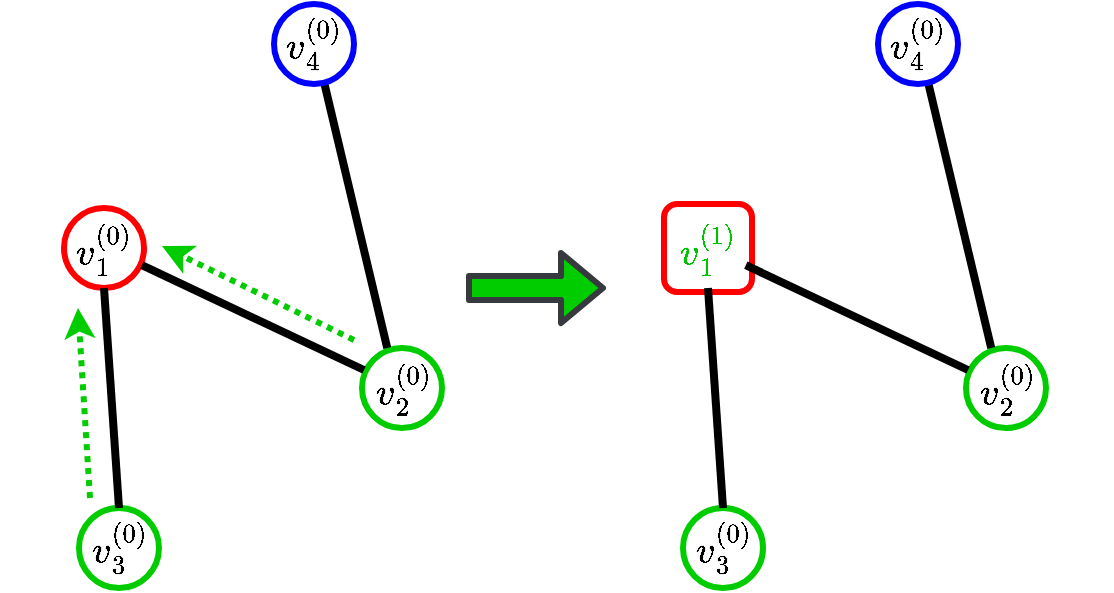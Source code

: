 <mxfile version="14.7.3" type="github">
  <diagram id="-FtAHJ9P-sdp3zE0JT75" name="Page-1">
    <mxGraphModel dx="946" dy="557" grid="1" gridSize="10" guides="1" tooltips="1" connect="1" arrows="1" fold="1" page="1" pageScale="1" pageWidth="827" pageHeight="1169" math="1" shadow="0">
      <root>
        <mxCell id="0" />
        <mxCell id="1" parent="0" />
        <mxCell id="bW7ixlYIFdWu32P9vIe1-19" value="" style="whiteSpace=wrap;html=1;aspect=fixed;strokeWidth=3;rounded=1;glass=0;fillColor=none;strokeColor=#FF0000;" parent="1" vertex="1">
          <mxGeometry x="500" y="148" width="44" height="44" as="geometry" />
        </mxCell>
        <mxCell id="G8CmpLTG7PezTTNGbJjP-2" value="" style="ellipse;whiteSpace=wrap;html=1;aspect=fixed;fillColor=none;strokeWidth=3;strokeColor=#00CC00;" parent="1" vertex="1">
          <mxGeometry x="349" y="220" width="40" height="40" as="geometry" />
        </mxCell>
        <mxCell id="G8CmpLTG7PezTTNGbJjP-1" value="$$v_2^{(0)}$$" style="text;html=1;fillColor=none;align=center;verticalAlign=middle;whiteSpace=wrap;rounded=0;fontStyle=1;fontSize=16;strokeWidth=4;" parent="1" vertex="1">
          <mxGeometry x="357.5" y="230" width="25" height="20" as="geometry" />
        </mxCell>
        <mxCell id="G8CmpLTG7PezTTNGbJjP-11" value="" style="ellipse;whiteSpace=wrap;html=1;aspect=fixed;fillColor=none;strokeWidth=3;strokeColor=#00CC00;" parent="1" vertex="1">
          <mxGeometry x="207.5" y="300" width="40" height="40" as="geometry" />
        </mxCell>
        <mxCell id="svUJg7d3blPPpCR50bcF-1" value="" style="ellipse;whiteSpace=wrap;html=1;aspect=fixed;fillColor=none;strokeWidth=3;strokeColor=#FF0000;" parent="1" vertex="1">
          <mxGeometry x="200" y="150" width="40" height="40" as="geometry" />
        </mxCell>
        <mxCell id="svUJg7d3blPPpCR50bcF-3" value="" style="endArrow=none;html=1;strokeWidth=4;entryX=0.022;entryY=0.263;entryDx=0;entryDy=0;entryPerimeter=0;exitX=0.973;exitY=0.715;exitDx=0;exitDy=0;exitPerimeter=0;" parent="1" source="svUJg7d3blPPpCR50bcF-1" target="G8CmpLTG7PezTTNGbJjP-2" edge="1">
          <mxGeometry width="50" height="50" relative="1" as="geometry">
            <mxPoint x="240" y="180" as="sourcePoint" />
            <mxPoint x="350" y="230" as="targetPoint" />
            <Array as="points">
              <mxPoint x="350" y="231" />
            </Array>
          </mxGeometry>
        </mxCell>
        <mxCell id="svUJg7d3blPPpCR50bcF-4" value="$$v_1^{(0)}$$" style="text;html=1;fillColor=none;align=center;verticalAlign=middle;whiteSpace=wrap;rounded=0;fontStyle=1;fontSize=16;strokeWidth=4;" parent="1" vertex="1">
          <mxGeometry x="207.5" y="160" width="25" height="20" as="geometry" />
        </mxCell>
        <mxCell id="G8CmpLTG7PezTTNGbJjP-7" value="" style="endArrow=none;html=1;fontSize=16;strokeWidth=4;entryX=0.5;entryY=1;entryDx=0;entryDy=0;exitX=0.5;exitY=0;exitDx=0;exitDy=0;" parent="1" source="G8CmpLTG7PezTTNGbJjP-11" target="svUJg7d3blPPpCR50bcF-1" edge="1">
          <mxGeometry width="50" height="50" relative="1" as="geometry">
            <mxPoint x="227.3" y="270" as="sourcePoint" />
            <mxPoint x="227.3" y="200" as="targetPoint" />
          </mxGeometry>
        </mxCell>
        <mxCell id="G8CmpLTG7PezTTNGbJjP-10" value="$$v_3^{(0)}$$" style="text;html=1;fillColor=none;align=center;verticalAlign=middle;whiteSpace=wrap;rounded=0;fontStyle=1;fontSize=16;strokeWidth=4;" parent="1" vertex="1">
          <mxGeometry x="216" y="310" width="25" height="20" as="geometry" />
        </mxCell>
        <mxCell id="bW7ixlYIFdWu32P9vIe1-1" value="" style="endArrow=none;html=1;strokeWidth=4;entryX=0.022;entryY=0.263;entryDx=0;entryDy=0;entryPerimeter=0;" parent="1" edge="1">
          <mxGeometry width="50" height="50" relative="1" as="geometry">
            <mxPoint x="330" y="87" as="sourcePoint" />
            <mxPoint x="361.5" y="219.52" as="targetPoint" />
            <Array as="points">
              <mxPoint x="361.62" y="220" />
            </Array>
          </mxGeometry>
        </mxCell>
        <mxCell id="bW7ixlYIFdWu32P9vIe1-2" value="" style="ellipse;whiteSpace=wrap;html=1;aspect=fixed;fillColor=none;strokeWidth=3;strokeColor=#0000FF;" parent="1" vertex="1">
          <mxGeometry x="305" y="48" width="40" height="40" as="geometry" />
        </mxCell>
        <mxCell id="bW7ixlYIFdWu32P9vIe1-3" value="$$v_4^{(0)}$$" style="text;html=1;fillColor=none;align=center;verticalAlign=middle;whiteSpace=wrap;rounded=0;fontStyle=1;fontSize=16;strokeWidth=4;" parent="1" vertex="1">
          <mxGeometry x="312.5" y="58" width="25" height="20" as="geometry" />
        </mxCell>
        <mxCell id="bW7ixlYIFdWu32P9vIe1-4" value="" style="endArrow=classic;html=1;strokeWidth=3;dashed=1;dashPattern=1 1;strokeColor=#00CC00;" parent="1" edge="1">
          <mxGeometry width="50" height="50" relative="1" as="geometry">
            <mxPoint x="213" y="295" as="sourcePoint" />
            <mxPoint x="207" y="200" as="targetPoint" />
          </mxGeometry>
        </mxCell>
        <mxCell id="bW7ixlYIFdWu32P9vIe1-5" value="" style="endArrow=classic;html=1;strokeWidth=3;dashed=1;dashPattern=1 1;strokeColor=#00CC00;" parent="1" edge="1">
          <mxGeometry width="50" height="50" relative="1" as="geometry">
            <mxPoint x="345" y="216" as="sourcePoint" />
            <mxPoint x="249" y="169" as="targetPoint" />
          </mxGeometry>
        </mxCell>
        <mxCell id="bW7ixlYIFdWu32P9vIe1-6" value="" style="ellipse;whiteSpace=wrap;html=1;aspect=fixed;fillColor=none;strokeWidth=3;strokeColor=#00CC00;" parent="1" vertex="1">
          <mxGeometry x="651" y="220" width="40" height="40" as="geometry" />
        </mxCell>
        <mxCell id="bW7ixlYIFdWu32P9vIe1-7" value="$$v_2^{(0)}$$" style="text;html=1;fillColor=none;align=center;verticalAlign=middle;whiteSpace=wrap;rounded=0;fontStyle=1;fontSize=16;strokeWidth=4;" parent="1" vertex="1">
          <mxGeometry x="659.5" y="230" width="25" height="20" as="geometry" />
        </mxCell>
        <mxCell id="bW7ixlYIFdWu32P9vIe1-8" value="" style="ellipse;whiteSpace=wrap;html=1;aspect=fixed;fillColor=none;strokeWidth=3;strokeColor=#00CC00;" parent="1" vertex="1">
          <mxGeometry x="509.5" y="300" width="40" height="40" as="geometry" />
        </mxCell>
        <mxCell id="bW7ixlYIFdWu32P9vIe1-10" value="" style="endArrow=none;html=1;strokeWidth=4;entryX=0.022;entryY=0.263;entryDx=0;entryDy=0;entryPerimeter=0;exitX=0.973;exitY=0.715;exitDx=0;exitDy=0;exitPerimeter=0;" parent="1" target="bW7ixlYIFdWu32P9vIe1-6" edge="1">
          <mxGeometry width="50" height="50" relative="1" as="geometry">
            <mxPoint x="540.92" y="178.6" as="sourcePoint" />
            <mxPoint x="652" y="230" as="targetPoint" />
            <Array as="points">
              <mxPoint x="652" y="231" />
            </Array>
          </mxGeometry>
        </mxCell>
        <mxCell id="bW7ixlYIFdWu32P9vIe1-11" value="&lt;font color=&quot;#00c200&quot;&gt;$$v_1^{(1)}$$&lt;/font&gt;" style="text;html=1;fillColor=none;align=center;verticalAlign=middle;whiteSpace=wrap;rounded=0;fontStyle=1;fontSize=16;strokeWidth=4;" parent="1" vertex="1">
          <mxGeometry x="509.5" y="160" width="25" height="20" as="geometry" />
        </mxCell>
        <mxCell id="bW7ixlYIFdWu32P9vIe1-12" value="" style="endArrow=none;html=1;fontSize=16;strokeWidth=4;entryX=0.5;entryY=1;entryDx=0;entryDy=0;exitX=0.5;exitY=0;exitDx=0;exitDy=0;" parent="1" source="bW7ixlYIFdWu32P9vIe1-8" edge="1">
          <mxGeometry width="50" height="50" relative="1" as="geometry">
            <mxPoint x="529.3" y="270" as="sourcePoint" />
            <mxPoint x="522" y="190" as="targetPoint" />
          </mxGeometry>
        </mxCell>
        <mxCell id="bW7ixlYIFdWu32P9vIe1-13" value="$$v_3^{(0)}$$" style="text;html=1;fillColor=none;align=center;verticalAlign=middle;whiteSpace=wrap;rounded=0;fontStyle=1;fontSize=16;strokeWidth=4;" parent="1" vertex="1">
          <mxGeometry x="518" y="310" width="25" height="20" as="geometry" />
        </mxCell>
        <mxCell id="bW7ixlYIFdWu32P9vIe1-14" value="" style="endArrow=none;html=1;strokeWidth=4;entryX=0.022;entryY=0.263;entryDx=0;entryDy=0;entryPerimeter=0;" parent="1" edge="1">
          <mxGeometry width="50" height="50" relative="1" as="geometry">
            <mxPoint x="632.0" y="87.0" as="sourcePoint" />
            <mxPoint x="663.5" y="219.52" as="targetPoint" />
            <Array as="points">
              <mxPoint x="663.62" y="220" />
            </Array>
          </mxGeometry>
        </mxCell>
        <mxCell id="bW7ixlYIFdWu32P9vIe1-15" value="" style="ellipse;whiteSpace=wrap;html=1;aspect=fixed;fillColor=none;strokeWidth=3;strokeColor=#0000FF;" parent="1" vertex="1">
          <mxGeometry x="607" y="48" width="40" height="40" as="geometry" />
        </mxCell>
        <mxCell id="bW7ixlYIFdWu32P9vIe1-16" value="$$v_4^{(0)}$$" style="text;html=1;fillColor=none;align=center;verticalAlign=middle;whiteSpace=wrap;rounded=0;fontStyle=1;fontSize=16;strokeWidth=4;" parent="1" vertex="1">
          <mxGeometry x="614.5" y="58" width="25" height="20" as="geometry" />
        </mxCell>
        <mxCell id="CqcXveE1qtFcbPO8Cd3u-1" value="" style="shape=flexArrow;endArrow=classic;html=1;strokeWidth=3;strokeColor=#36393d;fillColor=#00CC00;" edge="1" parent="1">
          <mxGeometry width="50" height="50" relative="1" as="geometry">
            <mxPoint x="401" y="190" as="sourcePoint" />
            <mxPoint x="471" y="190" as="targetPoint" />
          </mxGeometry>
        </mxCell>
      </root>
    </mxGraphModel>
  </diagram>
</mxfile>

